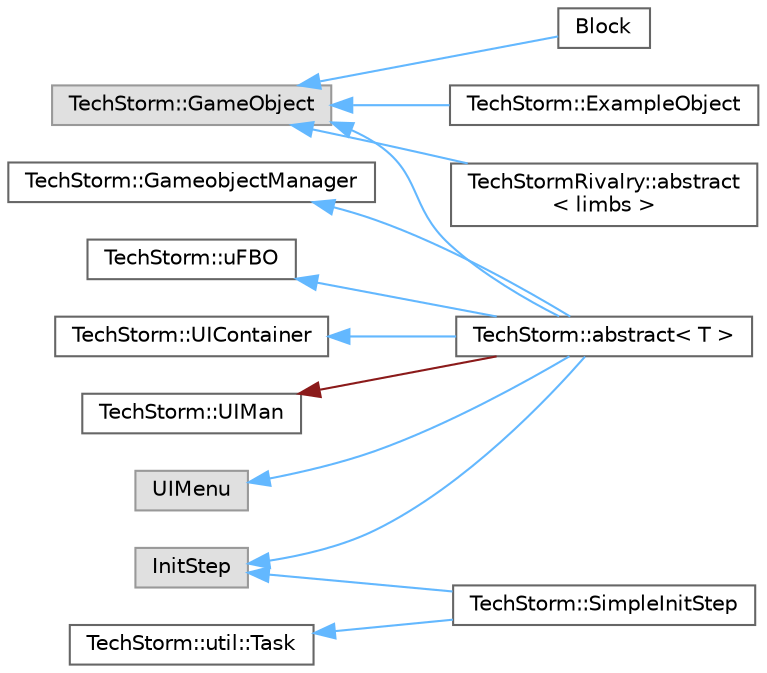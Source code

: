 digraph "Graphical Class Hierarchy"
{
 // LATEX_PDF_SIZE
  bgcolor="transparent";
  edge [fontname=Helvetica,fontsize=10,labelfontname=Helvetica,labelfontsize=10];
  node [fontname=Helvetica,fontsize=10,shape=box,height=0.2,width=0.4];
  rankdir="LR";
  Node0 [id="Node000000",label="TechStorm::GameObject",height=0.2,width=0.4,color="grey60", fillcolor="#E0E0E0", style="filled",tooltip=" "];
  Node0 -> Node1 [id="edge125_Node000000_Node000001",dir="back",color="steelblue1",style="solid",tooltip=" "];
  Node1 [id="Node000001",label="Block",height=0.2,width=0.4,color="grey40", fillcolor="white", style="filled",URL="$class_block.html",tooltip=" "];
  Node0 -> Node2 [id="edge126_Node000000_Node000002",dir="back",color="steelblue1",style="solid",tooltip=" "];
  Node2 [id="Node000002",label="TechStorm::ExampleObject",height=0.2,width=0.4,color="grey40", fillcolor="white", style="filled",URL="$class_tech_storm_1_1_example_object.html",tooltip=" "];
  Node0 -> Node3 [id="edge127_Node000000_Node000003",dir="back",color="steelblue1",style="solid",tooltip=" "];
  Node3 [id="Node000003",label="TechStorm::abstract\< T \>",height=0.2,width=0.4,color="grey40", fillcolor="white", style="filled",URL="$class_tech_storm_1_1abstract.html",tooltip=" "];
  Node0 -> Node12 [id="edge128_Node000000_Node000012",dir="back",color="steelblue1",style="solid",tooltip=" "];
  Node12 [id="Node000012",label="TechStormRivalry::abstract\l\< limbs \>",height=0.2,width=0.4,color="grey40", fillcolor="white", style="filled",URL="$class_tech_storm_rivalry_1_1abstract.html",tooltip=" "];
  Node4 [id="Node000004",label="TechStorm::GameobjectManager",height=0.2,width=0.4,color="grey40", fillcolor="white", style="filled",URL="$class_tech_storm_1_1_gameobject_manager.html",tooltip=" "];
  Node4 -> Node3 [id="edge129_Node000004_Node000003",dir="back",color="steelblue1",style="solid",tooltip=" "];
  Node5 [id="Node000005",label="InitStep",height=0.2,width=0.4,color="grey60", fillcolor="#E0E0E0", style="filled",tooltip=" "];
  Node5 -> Node6 [id="edge130_Node000005_Node000006",dir="back",color="steelblue1",style="solid",tooltip=" "];
  Node6 [id="Node000006",label="TechStorm::SimpleInitStep",height=0.2,width=0.4,color="grey40", fillcolor="white", style="filled",URL="$class_tech_storm_1_1_simple_init_step.html",tooltip=" "];
  Node5 -> Node3 [id="edge131_Node000005_Node000003",dir="back",color="steelblue1",style="solid",tooltip=" "];
  Node7 [id="Node000007",label="TechStorm::util::Task",height=0.2,width=0.4,color="grey40", fillcolor="white", style="filled",URL="$class_tech_storm_1_1util_1_1_task.html",tooltip=" "];
  Node7 -> Node6 [id="edge132_Node000007_Node000006",dir="back",color="steelblue1",style="solid",tooltip=" "];
  Node8 [id="Node000008",label="TechStorm::uFBO",height=0.2,width=0.4,color="grey40", fillcolor="white", style="filled",URL="$class_tech_storm_1_1u_f_b_o.html",tooltip=" "];
  Node8 -> Node3 [id="edge133_Node000008_Node000003",dir="back",color="steelblue1",style="solid",tooltip=" "];
  Node9 [id="Node000009",label="TechStorm::UIContainer",height=0.2,width=0.4,color="grey40", fillcolor="white", style="filled",URL="$class_tech_storm_1_1_u_i_container.html",tooltip=" "];
  Node9 -> Node3 [id="edge134_Node000009_Node000003",dir="back",color="steelblue1",style="solid",tooltip=" "];
  Node10 [id="Node000010",label="TechStorm::UIMan",height=0.2,width=0.4,color="grey40", fillcolor="white", style="filled",URL="$class_tech_storm_1_1_u_i_man.html",tooltip=" "];
  Node10 -> Node3 [id="edge135_Node000010_Node000003",dir="back",color="firebrick4",style="solid",tooltip=" "];
  Node11 [id="Node000011",label="UIMenu",height=0.2,width=0.4,color="grey60", fillcolor="#E0E0E0", style="filled",tooltip=" "];
  Node11 -> Node3 [id="edge136_Node000011_Node000003",dir="back",color="steelblue1",style="solid",tooltip=" "];
}
